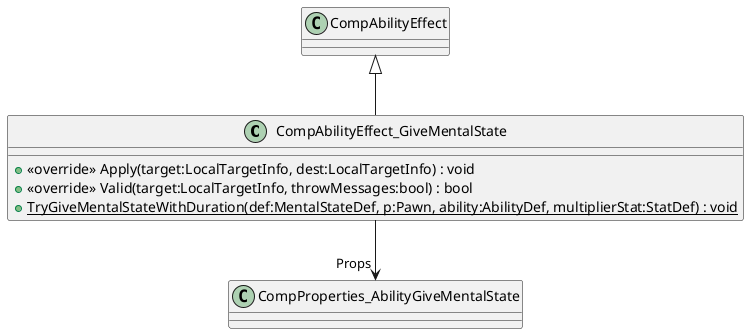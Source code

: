 @startuml
class CompAbilityEffect_GiveMentalState {
    + <<override>> Apply(target:LocalTargetInfo, dest:LocalTargetInfo) : void
    + <<override>> Valid(target:LocalTargetInfo, throwMessages:bool) : bool
    + {static} TryGiveMentalStateWithDuration(def:MentalStateDef, p:Pawn, ability:AbilityDef, multiplierStat:StatDef) : void
}
CompAbilityEffect <|-- CompAbilityEffect_GiveMentalState
CompAbilityEffect_GiveMentalState --> "Props" CompProperties_AbilityGiveMentalState
@enduml
